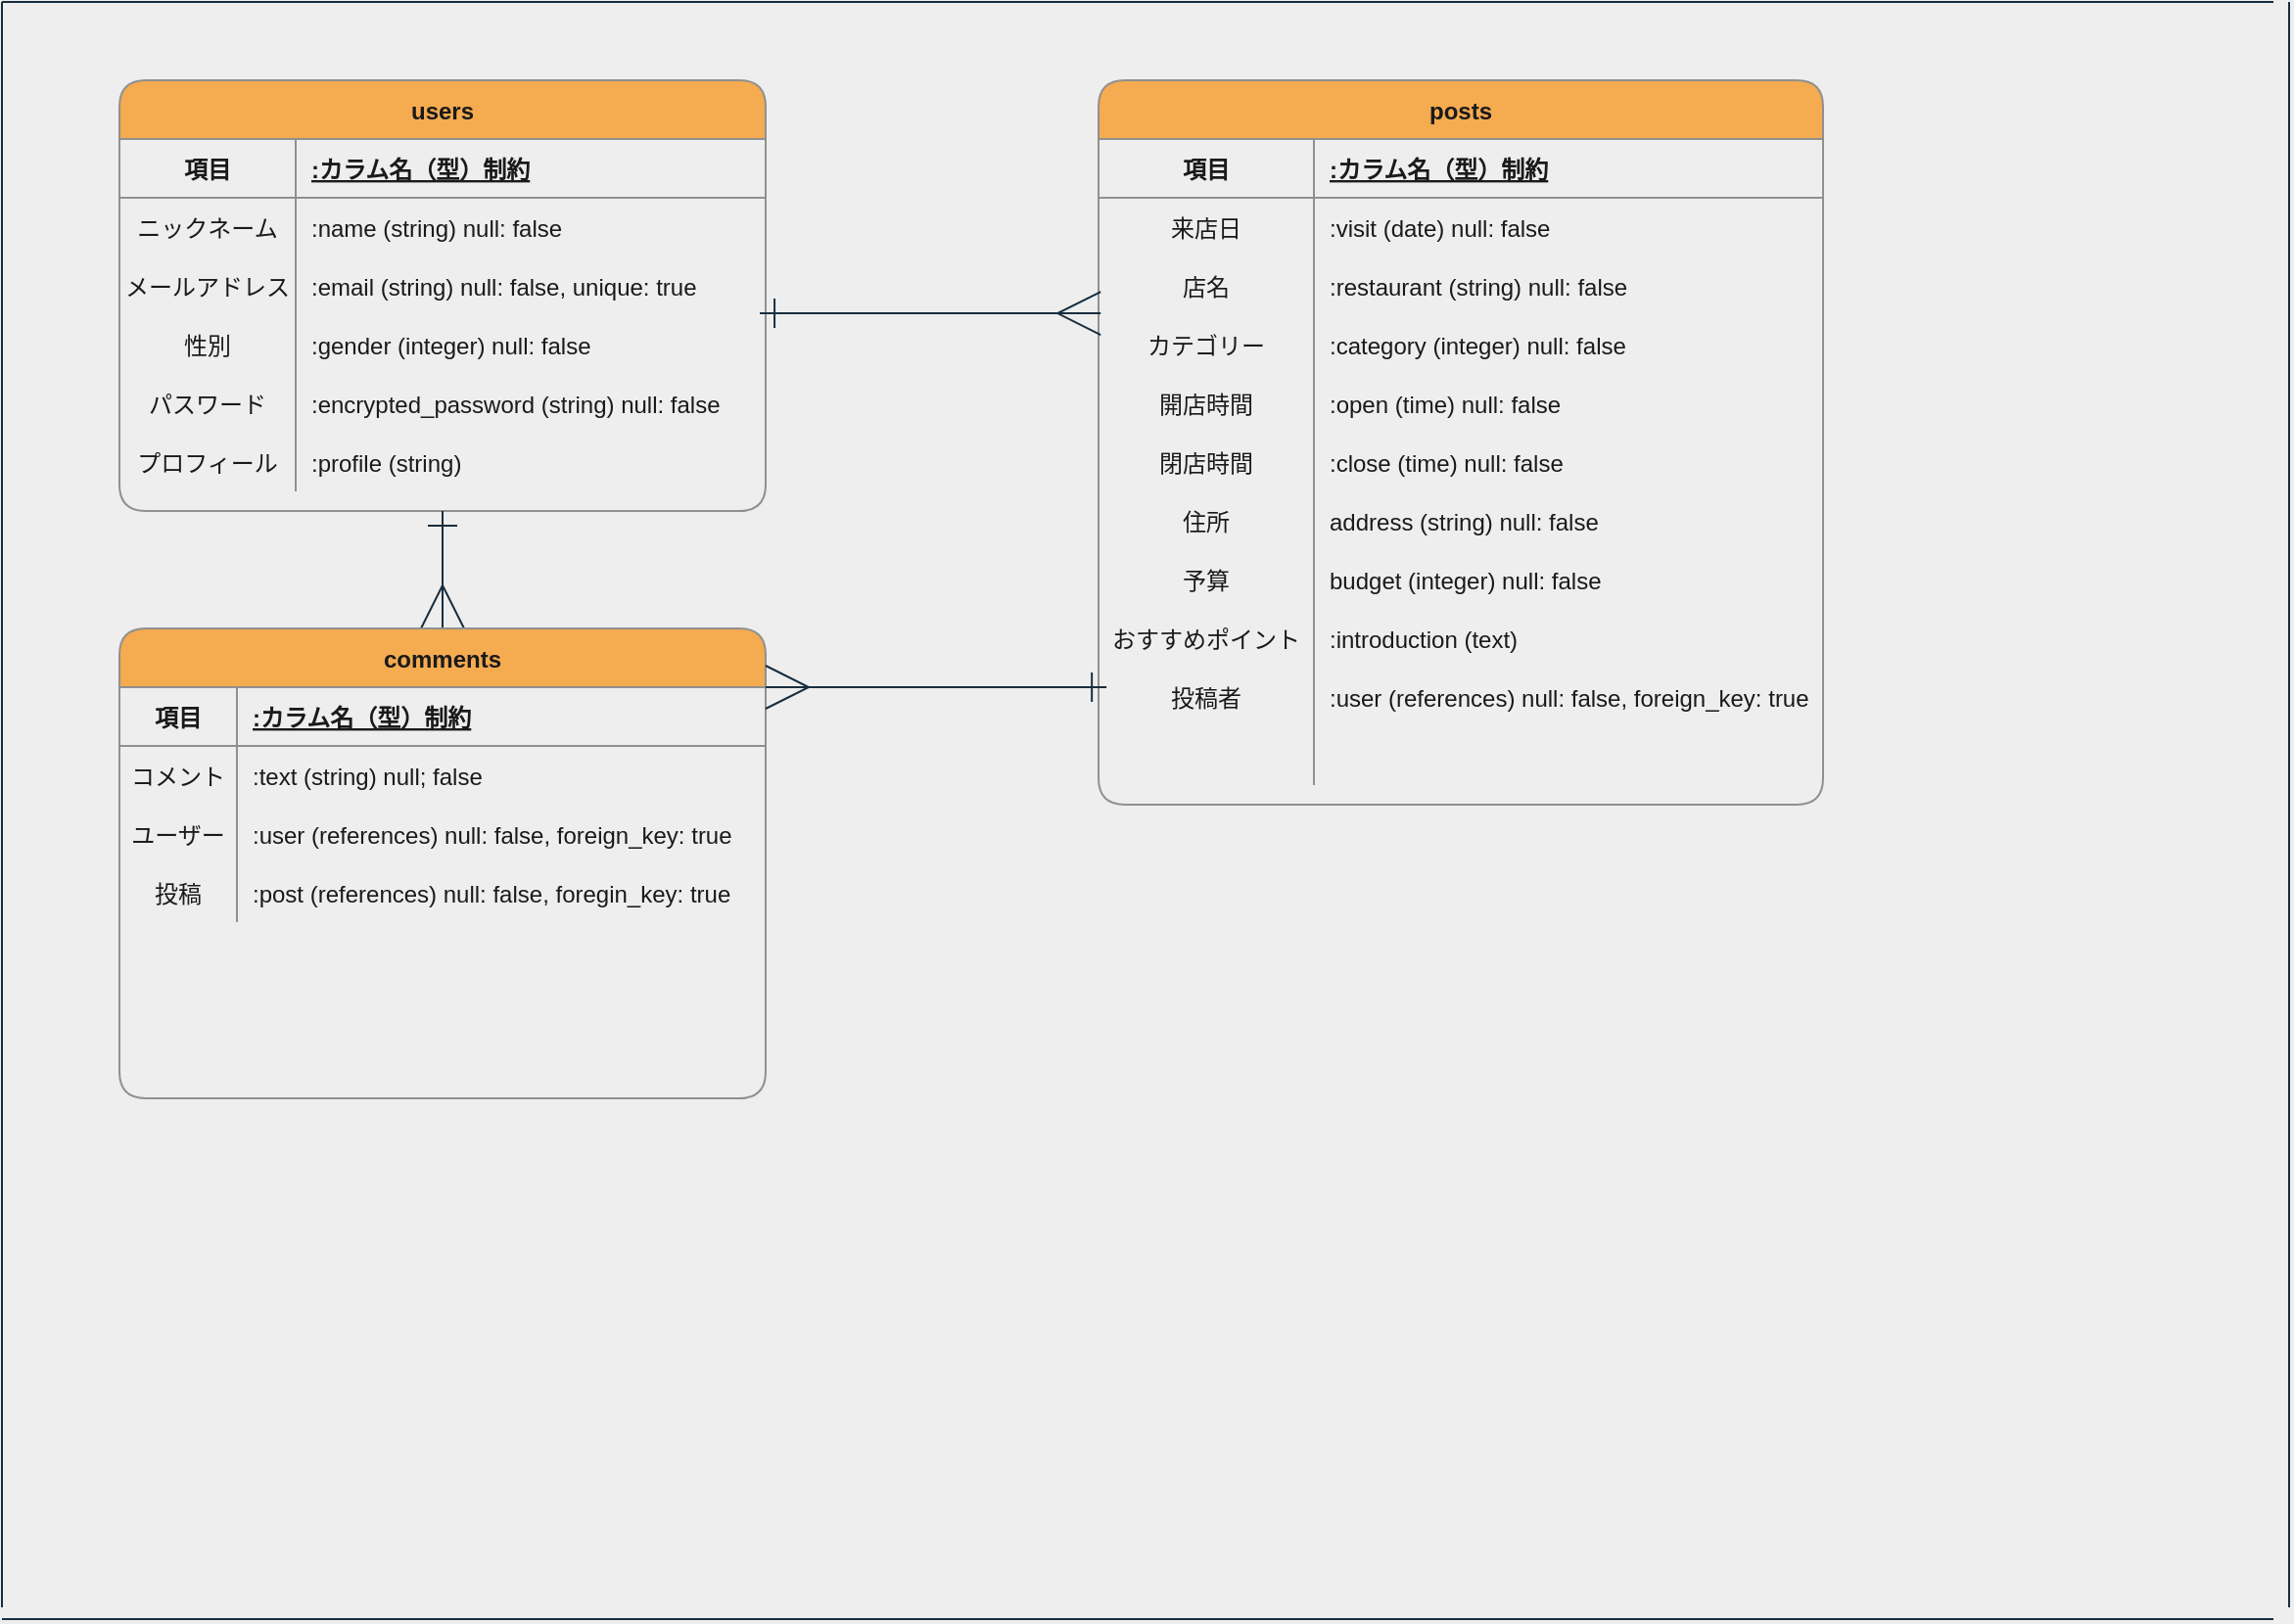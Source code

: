 <mxfile>
    <diagram id="JBZiswPJp1I7rHF8l1w4" name="ページ1">
        <mxGraphModel dx="728" dy="552" grid="1" gridSize="10" guides="1" tooltips="1" connect="1" arrows="1" fold="1" page="1" pageScale="1" pageWidth="1169" pageHeight="827" background="#EEEEEE" math="0" shadow="0">
            <root>
                <mxCell id="0"/>
                <mxCell id="1" parent="0"/>
                <mxCell id="2" value="users" style="shape=table;startSize=30;container=1;collapsible=1;childLayout=tableLayout;fixedRows=1;rowLines=0;fontStyle=1;align=center;resizeLast=1;fillColor=#F5AB50;strokeColor=#909090;fontColor=#1A1A1A;rounded=1;" vertex="1" parent="1">
                    <mxGeometry x="60" y="40" width="330" height="220" as="geometry"/>
                </mxCell>
                <mxCell id="3" value="" style="shape=partialRectangle;collapsible=0;dropTarget=0;pointerEvents=0;fillColor=none;top=0;left=0;bottom=1;right=0;points=[[0,0.5],[1,0.5]];portConstraint=eastwest;strokeColor=#909090;fontColor=#1A1A1A;" vertex="1" parent="2">
                    <mxGeometry y="30" width="330" height="30" as="geometry"/>
                </mxCell>
                <mxCell id="4" value="項目" style="shape=partialRectangle;connectable=0;fillColor=none;top=0;left=0;bottom=0;right=0;fontStyle=1;overflow=hidden;strokeColor=#909090;fontColor=#1A1A1A;" vertex="1" parent="3">
                    <mxGeometry width="90" height="30" as="geometry"/>
                </mxCell>
                <mxCell id="5" value=":カラム名（型）制約" style="shape=partialRectangle;connectable=0;fillColor=none;top=0;left=0;bottom=0;right=0;align=left;spacingLeft=6;fontStyle=5;overflow=hidden;strokeColor=#909090;fontColor=#1A1A1A;" vertex="1" parent="3">
                    <mxGeometry x="90" width="240" height="30" as="geometry"/>
                </mxCell>
                <mxCell id="6" value="" style="shape=partialRectangle;collapsible=0;dropTarget=0;pointerEvents=0;fillColor=none;top=0;left=0;bottom=0;right=0;points=[[0,0.5],[1,0.5]];portConstraint=eastwest;strokeColor=#909090;fontColor=#1A1A1A;" vertex="1" parent="2">
                    <mxGeometry y="60" width="330" height="30" as="geometry"/>
                </mxCell>
                <mxCell id="7" value="ニックネーム" style="shape=partialRectangle;connectable=0;fillColor=none;top=0;left=0;bottom=0;right=0;editable=1;overflow=hidden;strokeColor=#909090;fontColor=#1A1A1A;" vertex="1" parent="6">
                    <mxGeometry width="90" height="30" as="geometry"/>
                </mxCell>
                <mxCell id="8" value=":name (string) null: false" style="shape=partialRectangle;connectable=0;fillColor=none;top=0;left=0;bottom=0;right=0;align=left;spacingLeft=6;overflow=hidden;strokeColor=#909090;fontColor=#1A1A1A;" vertex="1" parent="6">
                    <mxGeometry x="90" width="240" height="30" as="geometry"/>
                </mxCell>
                <mxCell id="9" value="" style="shape=partialRectangle;collapsible=0;dropTarget=0;pointerEvents=0;fillColor=none;top=0;left=0;bottom=0;right=0;points=[[0,0.5],[1,0.5]];portConstraint=eastwest;strokeColor=#909090;fontColor=#1A1A1A;" vertex="1" parent="2">
                    <mxGeometry y="90" width="330" height="30" as="geometry"/>
                </mxCell>
                <mxCell id="10" value="メールアドレス" style="shape=partialRectangle;connectable=0;fillColor=none;top=0;left=0;bottom=0;right=0;editable=1;overflow=hidden;strokeColor=#909090;fontColor=#1A1A1A;" vertex="1" parent="9">
                    <mxGeometry width="90" height="30" as="geometry"/>
                </mxCell>
                <mxCell id="11" value=":email (string) null: false, unique: true" style="shape=partialRectangle;connectable=0;fillColor=none;top=0;left=0;bottom=0;right=0;align=left;spacingLeft=6;overflow=hidden;strokeColor=#909090;fontColor=#1A1A1A;" vertex="1" parent="9">
                    <mxGeometry x="90" width="240" height="30" as="geometry"/>
                </mxCell>
                <mxCell id="12" value="" style="shape=partialRectangle;collapsible=0;dropTarget=0;pointerEvents=0;fillColor=none;top=0;left=0;bottom=0;right=0;points=[[0,0.5],[1,0.5]];portConstraint=eastwest;strokeColor=#909090;fontColor=#1A1A1A;" vertex="1" parent="2">
                    <mxGeometry y="120" width="330" height="30" as="geometry"/>
                </mxCell>
                <mxCell id="13" value="性別" style="shape=partialRectangle;connectable=0;fillColor=none;top=0;left=0;bottom=0;right=0;editable=1;overflow=hidden;strokeColor=#909090;fontColor=#1A1A1A;" vertex="1" parent="12">
                    <mxGeometry width="90" height="30" as="geometry"/>
                </mxCell>
                <mxCell id="14" value=":gender (integer) null: false" style="shape=partialRectangle;connectable=0;fillColor=none;top=0;left=0;bottom=0;right=0;align=left;spacingLeft=6;overflow=hidden;strokeColor=#909090;fontColor=#1A1A1A;" vertex="1" parent="12">
                    <mxGeometry x="90" width="240" height="30" as="geometry"/>
                </mxCell>
                <mxCell id="19" value="" style="shape=partialRectangle;collapsible=0;dropTarget=0;pointerEvents=0;fillColor=none;top=0;left=0;bottom=0;right=0;points=[[0,0.5],[1,0.5]];portConstraint=eastwest;strokeColor=#909090;fontColor=#1A1A1A;" vertex="1" parent="2">
                    <mxGeometry y="150" width="330" height="30" as="geometry"/>
                </mxCell>
                <mxCell id="20" value="パスワード" style="shape=partialRectangle;connectable=0;fillColor=none;top=0;left=0;bottom=0;right=0;editable=1;overflow=hidden;strokeColor=#909090;fontColor=#1A1A1A;" vertex="1" parent="19">
                    <mxGeometry width="90" height="30" as="geometry"/>
                </mxCell>
                <mxCell id="21" value=":encrypted_password (string) null: false" style="shape=partialRectangle;connectable=0;fillColor=none;top=0;left=0;bottom=0;right=0;align=left;spacingLeft=6;overflow=hidden;strokeColor=#909090;fontColor=#1A1A1A;" vertex="1" parent="19">
                    <mxGeometry x="90" width="240" height="30" as="geometry"/>
                </mxCell>
                <mxCell id="22" value="" style="shape=partialRectangle;collapsible=0;dropTarget=0;pointerEvents=0;fillColor=none;top=0;left=0;bottom=0;right=0;points=[[0,0.5],[1,0.5]];portConstraint=eastwest;strokeColor=#909090;fontColor=#1A1A1A;" vertex="1" parent="2">
                    <mxGeometry y="180" width="330" height="30" as="geometry"/>
                </mxCell>
                <mxCell id="23" value="プロフィール" style="shape=partialRectangle;connectable=0;fillColor=none;top=0;left=0;bottom=0;right=0;editable=1;overflow=hidden;strokeColor=#909090;fontColor=#1A1A1A;" vertex="1" parent="22">
                    <mxGeometry width="90" height="30" as="geometry"/>
                </mxCell>
                <mxCell id="24" value=":profile (string) " style="shape=partialRectangle;connectable=0;fillColor=none;top=0;left=0;bottom=0;right=0;align=left;spacingLeft=6;overflow=hidden;strokeColor=#909090;fontColor=#1A1A1A;" vertex="1" parent="22">
                    <mxGeometry x="90" width="240" height="30" as="geometry"/>
                </mxCell>
                <mxCell id="15" value="" style="endArrow=none;html=1;rounded=0;strokeColor=#182E3E;fontColor=#1A1A1A;labelBackgroundColor=#EEEEEE;" edge="1" parent="1">
                    <mxGeometry relative="1" as="geometry">
                        <mxPoint as="sourcePoint"/>
                        <mxPoint x="1160" as="targetPoint"/>
                    </mxGeometry>
                </mxCell>
                <mxCell id="16" value="" style="endArrow=none;html=1;rounded=0;strokeColor=#182E3E;fontColor=#1A1A1A;labelBackgroundColor=#EEEEEE;" edge="1" parent="1">
                    <mxGeometry relative="1" as="geometry">
                        <mxPoint y="826" as="sourcePoint"/>
                        <mxPoint x="1160" y="826" as="targetPoint"/>
                    </mxGeometry>
                </mxCell>
                <mxCell id="17" value="" style="endArrow=none;html=1;rounded=0;strokeColor=#182E3E;fontColor=#1A1A1A;labelBackgroundColor=#EEEEEE;" edge="1" parent="1">
                    <mxGeometry relative="1" as="geometry">
                        <mxPoint y="820" as="sourcePoint"/>
                        <mxPoint as="targetPoint"/>
                    </mxGeometry>
                </mxCell>
                <mxCell id="18" value="" style="endArrow=none;html=1;rounded=0;strokeColor=#182E3E;fontColor=#1A1A1A;labelBackgroundColor=#EEEEEE;" edge="1" parent="1">
                    <mxGeometry relative="1" as="geometry">
                        <mxPoint x="1168" y="820" as="sourcePoint"/>
                        <mxPoint x="1168" as="targetPoint"/>
                    </mxGeometry>
                </mxCell>
                <mxCell id="26" value="posts" style="shape=table;startSize=30;container=1;collapsible=1;childLayout=tableLayout;fixedRows=1;rowLines=0;fontStyle=1;align=center;resizeLast=1;fillColor=#F5AB50;strokeColor=#909090;fontColor=#1A1A1A;rounded=1;" vertex="1" parent="1">
                    <mxGeometry x="560" y="40" width="370" height="370" as="geometry"/>
                </mxCell>
                <mxCell id="27" value="" style="shape=partialRectangle;collapsible=0;dropTarget=0;pointerEvents=0;fillColor=none;top=0;left=0;bottom=1;right=0;points=[[0,0.5],[1,0.5]];portConstraint=eastwest;strokeColor=#909090;fontColor=#1A1A1A;" vertex="1" parent="26">
                    <mxGeometry y="30" width="370" height="30" as="geometry"/>
                </mxCell>
                <mxCell id="28" value="項目" style="shape=partialRectangle;connectable=0;fillColor=none;top=0;left=0;bottom=0;right=0;fontStyle=1;overflow=hidden;strokeColor=#909090;fontColor=#1A1A1A;" vertex="1" parent="27">
                    <mxGeometry width="110" height="30" as="geometry"/>
                </mxCell>
                <mxCell id="29" value=":カラム名（型）制約" style="shape=partialRectangle;connectable=0;fillColor=none;top=0;left=0;bottom=0;right=0;align=left;spacingLeft=6;fontStyle=5;overflow=hidden;strokeColor=#909090;fontColor=#1A1A1A;" vertex="1" parent="27">
                    <mxGeometry x="110" width="260" height="30" as="geometry"/>
                </mxCell>
                <mxCell id="30" value="" style="shape=partialRectangle;collapsible=0;dropTarget=0;pointerEvents=0;fillColor=none;top=0;left=0;bottom=0;right=0;points=[[0,0.5],[1,0.5]];portConstraint=eastwest;strokeColor=#909090;fontColor=#1A1A1A;" vertex="1" parent="26">
                    <mxGeometry y="60" width="370" height="30" as="geometry"/>
                </mxCell>
                <mxCell id="31" value="来店日" style="shape=partialRectangle;connectable=0;fillColor=none;top=0;left=0;bottom=0;right=0;editable=1;overflow=hidden;strokeColor=#909090;fontColor=#1A1A1A;" vertex="1" parent="30">
                    <mxGeometry width="110" height="30" as="geometry"/>
                </mxCell>
                <mxCell id="32" value=":visit (date) null: false" style="shape=partialRectangle;connectable=0;fillColor=none;top=0;left=0;bottom=0;right=0;align=left;spacingLeft=6;overflow=hidden;strokeColor=#909090;fontColor=#1A1A1A;" vertex="1" parent="30">
                    <mxGeometry x="110" width="260" height="30" as="geometry"/>
                </mxCell>
                <mxCell id="33" value="" style="shape=partialRectangle;collapsible=0;dropTarget=0;pointerEvents=0;fillColor=none;top=0;left=0;bottom=0;right=0;points=[[0,0.5],[1,0.5]];portConstraint=eastwest;strokeColor=#909090;fontColor=#1A1A1A;" vertex="1" parent="26">
                    <mxGeometry y="90" width="370" height="30" as="geometry"/>
                </mxCell>
                <mxCell id="34" value="店名" style="shape=partialRectangle;connectable=0;fillColor=none;top=0;left=0;bottom=0;right=0;editable=1;overflow=hidden;strokeColor=#909090;fontColor=#1A1A1A;" vertex="1" parent="33">
                    <mxGeometry width="110" height="30" as="geometry"/>
                </mxCell>
                <mxCell id="35" value=":restaurant (string) null: false" style="shape=partialRectangle;connectable=0;fillColor=none;top=0;left=0;bottom=0;right=0;align=left;spacingLeft=6;overflow=hidden;strokeColor=#909090;fontColor=#1A1A1A;" vertex="1" parent="33">
                    <mxGeometry x="110" width="260" height="30" as="geometry"/>
                </mxCell>
                <mxCell id="36" value="" style="shape=partialRectangle;collapsible=0;dropTarget=0;pointerEvents=0;fillColor=none;top=0;left=0;bottom=0;right=0;points=[[0,0.5],[1,0.5]];portConstraint=eastwest;strokeColor=#909090;fontColor=#1A1A1A;" vertex="1" parent="26">
                    <mxGeometry y="120" width="370" height="30" as="geometry"/>
                </mxCell>
                <mxCell id="37" value="カテゴリー" style="shape=partialRectangle;connectable=0;fillColor=none;top=0;left=0;bottom=0;right=0;editable=1;overflow=hidden;strokeColor=#909090;fontColor=#1A1A1A;" vertex="1" parent="36">
                    <mxGeometry width="110" height="30" as="geometry"/>
                </mxCell>
                <mxCell id="38" value=":category (integer) null: false" style="shape=partialRectangle;connectable=0;fillColor=none;top=0;left=0;bottom=0;right=0;align=left;spacingLeft=6;overflow=hidden;strokeColor=#909090;fontColor=#1A1A1A;" vertex="1" parent="36">
                    <mxGeometry x="110" width="260" height="30" as="geometry"/>
                </mxCell>
                <mxCell id="39" value="" style="shape=partialRectangle;collapsible=0;dropTarget=0;pointerEvents=0;fillColor=none;top=0;left=0;bottom=0;right=0;points=[[0,0.5],[1,0.5]];portConstraint=eastwest;strokeColor=#909090;fontColor=#1A1A1A;" vertex="1" parent="26">
                    <mxGeometry y="150" width="370" height="30" as="geometry"/>
                </mxCell>
                <mxCell id="40" value="開店時間" style="shape=partialRectangle;connectable=0;fillColor=none;top=0;left=0;bottom=0;right=0;editable=1;overflow=hidden;strokeColor=#909090;fontColor=#1A1A1A;" vertex="1" parent="39">
                    <mxGeometry width="110" height="30" as="geometry"/>
                </mxCell>
                <mxCell id="41" value=":open (time) null: false" style="shape=partialRectangle;connectable=0;fillColor=none;top=0;left=0;bottom=0;right=0;align=left;spacingLeft=6;overflow=hidden;strokeColor=#909090;fontColor=#1A1A1A;" vertex="1" parent="39">
                    <mxGeometry x="110" width="260" height="30" as="geometry"/>
                </mxCell>
                <mxCell id="42" value="" style="shape=partialRectangle;collapsible=0;dropTarget=0;pointerEvents=0;fillColor=none;top=0;left=0;bottom=0;right=0;points=[[0,0.5],[1,0.5]];portConstraint=eastwest;strokeColor=#909090;fontColor=#1A1A1A;" vertex="1" parent="26">
                    <mxGeometry y="180" width="370" height="30" as="geometry"/>
                </mxCell>
                <mxCell id="43" value="閉店時間" style="shape=partialRectangle;connectable=0;fillColor=none;top=0;left=0;bottom=0;right=0;editable=1;overflow=hidden;strokeColor=#909090;fontColor=#1A1A1A;" vertex="1" parent="42">
                    <mxGeometry width="110" height="30" as="geometry"/>
                </mxCell>
                <mxCell id="44" value=":close (time) null: false" style="shape=partialRectangle;connectable=0;fillColor=none;top=0;left=0;bottom=0;right=0;align=left;spacingLeft=6;overflow=hidden;strokeColor=#909090;fontColor=#1A1A1A;" vertex="1" parent="42">
                    <mxGeometry x="110" width="260" height="30" as="geometry"/>
                </mxCell>
                <mxCell id="45" value="" style="shape=partialRectangle;collapsible=0;dropTarget=0;pointerEvents=0;fillColor=none;top=0;left=0;bottom=0;right=0;points=[[0,0.5],[1,0.5]];portConstraint=eastwest;strokeColor=#909090;fontColor=#1A1A1A;" vertex="1" parent="26">
                    <mxGeometry y="210" width="370" height="30" as="geometry"/>
                </mxCell>
                <mxCell id="46" value="住所" style="shape=partialRectangle;connectable=0;fillColor=none;top=0;left=0;bottom=0;right=0;editable=1;overflow=hidden;strokeColor=#909090;fontColor=#1A1A1A;" vertex="1" parent="45">
                    <mxGeometry width="110" height="30" as="geometry"/>
                </mxCell>
                <mxCell id="47" value="address (string) null: false" style="shape=partialRectangle;connectable=0;fillColor=none;top=0;left=0;bottom=0;right=0;align=left;spacingLeft=6;overflow=hidden;strokeColor=#909090;fontColor=#1A1A1A;" vertex="1" parent="45">
                    <mxGeometry x="110" width="260" height="30" as="geometry"/>
                </mxCell>
                <mxCell id="48" value="" style="shape=partialRectangle;collapsible=0;dropTarget=0;pointerEvents=0;fillColor=none;top=0;left=0;bottom=0;right=0;points=[[0,0.5],[1,0.5]];portConstraint=eastwest;strokeColor=#909090;fontColor=#1A1A1A;" vertex="1" parent="26">
                    <mxGeometry y="240" width="370" height="30" as="geometry"/>
                </mxCell>
                <mxCell id="49" value="予算" style="shape=partialRectangle;connectable=0;fillColor=none;top=0;left=0;bottom=0;right=0;editable=1;overflow=hidden;strokeColor=#909090;fontColor=#1A1A1A;" vertex="1" parent="48">
                    <mxGeometry width="110" height="30" as="geometry"/>
                </mxCell>
                <mxCell id="50" value="budget (integer) null: false" style="shape=partialRectangle;connectable=0;fillColor=none;top=0;left=0;bottom=0;right=0;align=left;spacingLeft=6;overflow=hidden;strokeColor=#909090;fontColor=#1A1A1A;" vertex="1" parent="48">
                    <mxGeometry x="110" width="260" height="30" as="geometry"/>
                </mxCell>
                <mxCell id="51" value="" style="shape=partialRectangle;collapsible=0;dropTarget=0;pointerEvents=0;fillColor=none;top=0;left=0;bottom=0;right=0;points=[[0,0.5],[1,0.5]];portConstraint=eastwest;strokeColor=#909090;fontColor=#1A1A1A;" vertex="1" parent="26">
                    <mxGeometry y="270" width="370" height="30" as="geometry"/>
                </mxCell>
                <mxCell id="52" value="おすすめポイント" style="shape=partialRectangle;connectable=0;fillColor=none;top=0;left=0;bottom=0;right=0;editable=1;overflow=hidden;strokeColor=#909090;fontColor=#1A1A1A;" vertex="1" parent="51">
                    <mxGeometry width="110" height="30" as="geometry"/>
                </mxCell>
                <mxCell id="53" value=":introduction (text)" style="shape=partialRectangle;connectable=0;fillColor=none;top=0;left=0;bottom=0;right=0;align=left;spacingLeft=6;overflow=hidden;strokeColor=#909090;fontColor=#1A1A1A;" vertex="1" parent="51">
                    <mxGeometry x="110" width="260" height="30" as="geometry"/>
                </mxCell>
                <mxCell id="54" value="" style="shape=partialRectangle;collapsible=0;dropTarget=0;pointerEvents=0;fillColor=none;top=0;left=0;bottom=0;right=0;points=[[0,0.5],[1,0.5]];portConstraint=eastwest;strokeColor=#909090;fontColor=#1A1A1A;" vertex="1" parent="26">
                    <mxGeometry y="300" width="370" height="30" as="geometry"/>
                </mxCell>
                <mxCell id="55" value="投稿者" style="shape=partialRectangle;connectable=0;fillColor=none;top=0;left=0;bottom=0;right=0;editable=1;overflow=hidden;strokeColor=#909090;fontColor=#1A1A1A;" vertex="1" parent="54">
                    <mxGeometry width="110" height="30" as="geometry"/>
                </mxCell>
                <mxCell id="56" value=":user (references) null: false, foreign_key: true" style="shape=partialRectangle;connectable=0;fillColor=none;top=0;left=0;bottom=0;right=0;align=left;spacingLeft=6;overflow=hidden;strokeColor=#909090;fontColor=#1A1A1A;" vertex="1" parent="54">
                    <mxGeometry x="110" width="260" height="30" as="geometry"/>
                </mxCell>
                <mxCell id="57" value="" style="shape=partialRectangle;collapsible=0;dropTarget=0;pointerEvents=0;fillColor=none;top=0;left=0;bottom=0;right=0;points=[[0,0.5],[1,0.5]];portConstraint=eastwest;strokeColor=#909090;fontColor=#1A1A1A;" vertex="1" parent="26">
                    <mxGeometry y="330" width="370" height="30" as="geometry"/>
                </mxCell>
                <mxCell id="58" value="" style="shape=partialRectangle;connectable=0;fillColor=none;top=0;left=0;bottom=0;right=0;editable=1;overflow=hidden;strokeColor=#909090;fontColor=#1A1A1A;" vertex="1" parent="57">
                    <mxGeometry width="110" height="30" as="geometry"/>
                </mxCell>
                <mxCell id="59" value="" style="shape=partialRectangle;connectable=0;fillColor=none;top=0;left=0;bottom=0;right=0;align=left;spacingLeft=6;overflow=hidden;strokeColor=#909090;fontColor=#1A1A1A;" vertex="1" parent="57">
                    <mxGeometry x="110" width="260" height="30" as="geometry"/>
                </mxCell>
                <mxCell id="60" value="" style="edgeStyle=entityRelationEdgeStyle;fontSize=12;html=1;endArrow=ERmany;startArrow=ERone;exitX=0.991;exitY=-0.033;exitDx=0;exitDy=0;exitPerimeter=0;entryX=0.003;entryY=0.967;entryDx=0;entryDy=0;entryPerimeter=0;endSize=20;startSize=13;startFill=0;strokeWidth=1;endFill=0;strokeColor=#182E3E;fontColor=#1A1A1A;labelBackgroundColor=#EEEEEE;" edge="1" parent="1" source="12" target="33">
                    <mxGeometry width="100" height="100" relative="1" as="geometry">
                        <mxPoint x="400" y="160" as="sourcePoint"/>
                        <mxPoint x="560" y="161" as="targetPoint"/>
                    </mxGeometry>
                </mxCell>
                <mxCell id="74" style="edgeStyle=orthogonalEdgeStyle;curved=0;rounded=1;sketch=0;orthogonalLoop=1;jettySize=auto;html=1;entryX=0.5;entryY=1;entryDx=0;entryDy=0;fontColor=#1A1A1A;strokeColor=#182E3E;startArrow=ERmany;startFill=0;endArrow=ERone;endFill=0;endSize=13;startSize=20;" edge="1" parent="1" source="61" target="2">
                    <mxGeometry relative="1" as="geometry"/>
                </mxCell>
                <mxCell id="61" value="comments" style="shape=table;startSize=30;container=1;collapsible=1;childLayout=tableLayout;fixedRows=1;rowLines=0;fontStyle=1;align=center;resizeLast=1;rounded=1;sketch=0;fillColor=#F5AB50;strokeColor=#909090;fontColor=#1A1A1A;" vertex="1" parent="1">
                    <mxGeometry x="60" y="320" width="330" height="240" as="geometry"/>
                </mxCell>
                <mxCell id="62" value="" style="shape=partialRectangle;collapsible=0;dropTarget=0;pointerEvents=0;fillColor=none;top=0;left=0;bottom=1;right=0;points=[[0,0.5],[1,0.5]];portConstraint=eastwest;strokeColor=#909090;fontColor=#1A1A1A;" vertex="1" parent="61">
                    <mxGeometry y="30" width="330" height="30" as="geometry"/>
                </mxCell>
                <mxCell id="63" value="項目" style="shape=partialRectangle;connectable=0;fillColor=none;top=0;left=0;bottom=0;right=0;fontStyle=1;overflow=hidden;strokeColor=#909090;fontColor=#1A1A1A;" vertex="1" parent="62">
                    <mxGeometry width="60" height="30" as="geometry"/>
                </mxCell>
                <mxCell id="64" value=":カラム名（型）制約" style="shape=partialRectangle;connectable=0;fillColor=none;top=0;left=0;bottom=0;right=0;align=left;spacingLeft=6;fontStyle=5;overflow=hidden;strokeColor=#909090;fontColor=#1A1A1A;" vertex="1" parent="62">
                    <mxGeometry x="60" width="270" height="30" as="geometry"/>
                </mxCell>
                <mxCell id="65" value="" style="shape=partialRectangle;collapsible=0;dropTarget=0;pointerEvents=0;fillColor=none;top=0;left=0;bottom=0;right=0;points=[[0,0.5],[1,0.5]];portConstraint=eastwest;strokeColor=#909090;fontColor=#1A1A1A;" vertex="1" parent="61">
                    <mxGeometry y="60" width="330" height="30" as="geometry"/>
                </mxCell>
                <mxCell id="66" value="コメント" style="shape=partialRectangle;connectable=0;fillColor=none;top=0;left=0;bottom=0;right=0;editable=1;overflow=hidden;strokeColor=#909090;fontColor=#1A1A1A;" vertex="1" parent="65">
                    <mxGeometry width="60" height="30" as="geometry"/>
                </mxCell>
                <mxCell id="67" value=":text (string) null; false" style="shape=partialRectangle;connectable=0;fillColor=none;top=0;left=0;bottom=0;right=0;align=left;spacingLeft=6;overflow=hidden;strokeColor=#909090;fontColor=#1A1A1A;" vertex="1" parent="65">
                    <mxGeometry x="60" width="270" height="30" as="geometry"/>
                </mxCell>
                <mxCell id="68" value="" style="shape=partialRectangle;collapsible=0;dropTarget=0;pointerEvents=0;fillColor=none;top=0;left=0;bottom=0;right=0;points=[[0,0.5],[1,0.5]];portConstraint=eastwest;strokeColor=#909090;fontColor=#1A1A1A;" vertex="1" parent="61">
                    <mxGeometry y="90" width="330" height="30" as="geometry"/>
                </mxCell>
                <mxCell id="69" value="ユーザー" style="shape=partialRectangle;connectable=0;fillColor=none;top=0;left=0;bottom=0;right=0;editable=1;overflow=hidden;strokeColor=#909090;fontColor=#1A1A1A;" vertex="1" parent="68">
                    <mxGeometry width="60" height="30" as="geometry"/>
                </mxCell>
                <mxCell id="70" value=":user (references) null: false, foreign_key: true" style="shape=partialRectangle;connectable=0;fillColor=none;top=0;left=0;bottom=0;right=0;align=left;spacingLeft=6;overflow=hidden;strokeColor=#909090;fontColor=#1A1A1A;" vertex="1" parent="68">
                    <mxGeometry x="60" width="270" height="30" as="geometry"/>
                </mxCell>
                <mxCell id="71" value="" style="shape=partialRectangle;collapsible=0;dropTarget=0;pointerEvents=0;fillColor=none;top=0;left=0;bottom=0;right=0;points=[[0,0.5],[1,0.5]];portConstraint=eastwest;strokeColor=#909090;fontColor=#1A1A1A;" vertex="1" parent="61">
                    <mxGeometry y="120" width="330" height="30" as="geometry"/>
                </mxCell>
                <mxCell id="72" value="投稿" style="shape=partialRectangle;connectable=0;fillColor=none;top=0;left=0;bottom=0;right=0;editable=1;overflow=hidden;strokeColor=#909090;fontColor=#1A1A1A;" vertex="1" parent="71">
                    <mxGeometry width="60" height="30" as="geometry"/>
                </mxCell>
                <mxCell id="73" value=":post (references) null: false, foregin_key: true" style="shape=partialRectangle;connectable=0;fillColor=none;top=0;left=0;bottom=0;right=0;align=left;spacingLeft=6;overflow=hidden;strokeColor=#909090;fontColor=#1A1A1A;" vertex="1" parent="71">
                    <mxGeometry x="60" width="270" height="30" as="geometry"/>
                </mxCell>
                <mxCell id="75" value="" style="edgeStyle=entityRelationEdgeStyle;fontSize=12;html=1;endArrow=ERone;startArrow=ERmany;exitX=0.991;exitY=-0.033;exitDx=0;exitDy=0;exitPerimeter=0;entryX=0.003;entryY=0.967;entryDx=0;entryDy=0;entryPerimeter=0;endSize=13;startSize=20;startFill=0;strokeWidth=1;endFill=0;strokeColor=#182E3E;fontColor=#1A1A1A;labelBackgroundColor=#EEEEEE;" edge="1" parent="1">
                    <mxGeometry width="100" height="100" relative="1" as="geometry">
                        <mxPoint x="390" y="350" as="sourcePoint"/>
                        <mxPoint x="564.08" y="350" as="targetPoint"/>
                    </mxGeometry>
                </mxCell>
            </root>
        </mxGraphModel>
    </diagram>
</mxfile>